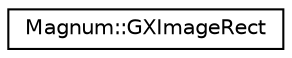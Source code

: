 digraph "圖形化之類別階層"
{
  edge [fontname="Helvetica",fontsize="10",labelfontname="Helvetica",labelfontsize="10"];
  node [fontname="Helvetica",fontsize="10",shape=record];
  rankdir="LR";
  Node1 [label="Magnum::GXImageRect",height=0.2,width=0.4,color="black", fillcolor="white", style="filled",URL="$class_magnum_1_1_g_x_image_rect.html"];
}
